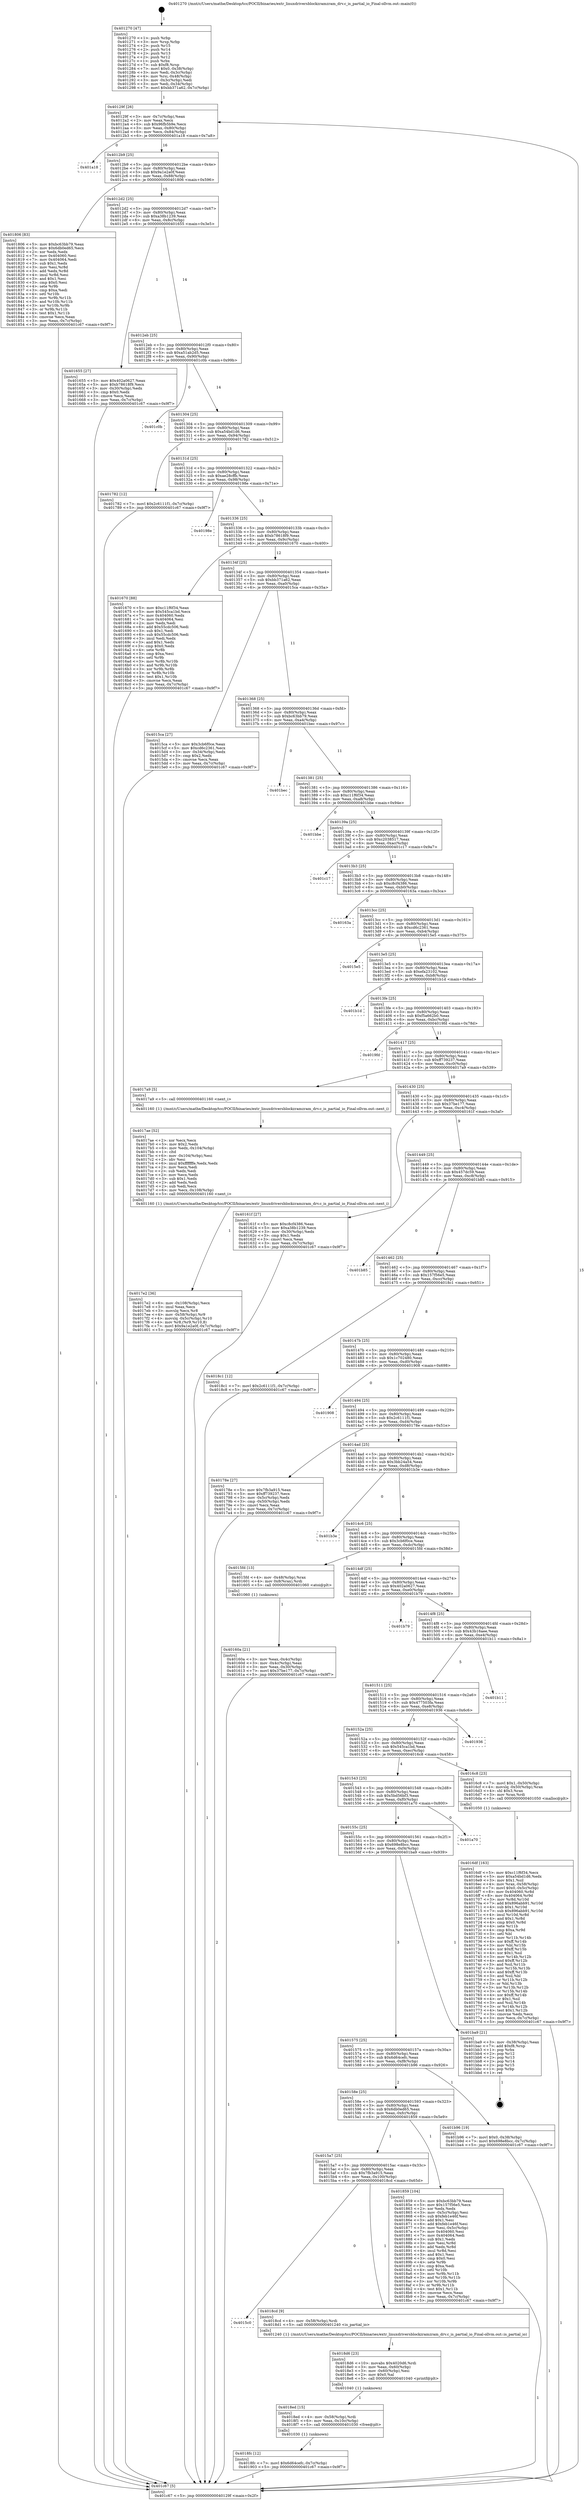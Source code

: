 digraph "0x401270" {
  label = "0x401270 (/mnt/c/Users/mathe/Desktop/tcc/POCII/binaries/extr_linuxdriversblockzramzram_drv.c_is_partial_io_Final-ollvm.out::main(0))"
  labelloc = "t"
  node[shape=record]

  Entry [label="",width=0.3,height=0.3,shape=circle,fillcolor=black,style=filled]
  "0x40129f" [label="{
     0x40129f [26]\l
     | [instrs]\l
     &nbsp;&nbsp;0x40129f \<+3\>: mov -0x7c(%rbp),%eax\l
     &nbsp;&nbsp;0x4012a2 \<+2\>: mov %eax,%ecx\l
     &nbsp;&nbsp;0x4012a4 \<+6\>: sub $0x96fb5b9e,%ecx\l
     &nbsp;&nbsp;0x4012aa \<+3\>: mov %eax,-0x80(%rbp)\l
     &nbsp;&nbsp;0x4012ad \<+6\>: mov %ecx,-0x84(%rbp)\l
     &nbsp;&nbsp;0x4012b3 \<+6\>: je 0000000000401a18 \<main+0x7a8\>\l
  }"]
  "0x401a18" [label="{
     0x401a18\l
  }", style=dashed]
  "0x4012b9" [label="{
     0x4012b9 [25]\l
     | [instrs]\l
     &nbsp;&nbsp;0x4012b9 \<+5\>: jmp 00000000004012be \<main+0x4e\>\l
     &nbsp;&nbsp;0x4012be \<+3\>: mov -0x80(%rbp),%eax\l
     &nbsp;&nbsp;0x4012c1 \<+5\>: sub $0x9a1e2a0f,%eax\l
     &nbsp;&nbsp;0x4012c6 \<+6\>: mov %eax,-0x88(%rbp)\l
     &nbsp;&nbsp;0x4012cc \<+6\>: je 0000000000401806 \<main+0x596\>\l
  }"]
  Exit [label="",width=0.3,height=0.3,shape=circle,fillcolor=black,style=filled,peripheries=2]
  "0x401806" [label="{
     0x401806 [83]\l
     | [instrs]\l
     &nbsp;&nbsp;0x401806 \<+5\>: mov $0xbc63bb79,%eax\l
     &nbsp;&nbsp;0x40180b \<+5\>: mov $0x6db0ed65,%ecx\l
     &nbsp;&nbsp;0x401810 \<+2\>: xor %edx,%edx\l
     &nbsp;&nbsp;0x401812 \<+7\>: mov 0x404060,%esi\l
     &nbsp;&nbsp;0x401819 \<+7\>: mov 0x404064,%edi\l
     &nbsp;&nbsp;0x401820 \<+3\>: sub $0x1,%edx\l
     &nbsp;&nbsp;0x401823 \<+3\>: mov %esi,%r8d\l
     &nbsp;&nbsp;0x401826 \<+3\>: add %edx,%r8d\l
     &nbsp;&nbsp;0x401829 \<+4\>: imul %r8d,%esi\l
     &nbsp;&nbsp;0x40182d \<+3\>: and $0x1,%esi\l
     &nbsp;&nbsp;0x401830 \<+3\>: cmp $0x0,%esi\l
     &nbsp;&nbsp;0x401833 \<+4\>: sete %r9b\l
     &nbsp;&nbsp;0x401837 \<+3\>: cmp $0xa,%edi\l
     &nbsp;&nbsp;0x40183a \<+4\>: setl %r10b\l
     &nbsp;&nbsp;0x40183e \<+3\>: mov %r9b,%r11b\l
     &nbsp;&nbsp;0x401841 \<+3\>: and %r10b,%r11b\l
     &nbsp;&nbsp;0x401844 \<+3\>: xor %r10b,%r9b\l
     &nbsp;&nbsp;0x401847 \<+3\>: or %r9b,%r11b\l
     &nbsp;&nbsp;0x40184a \<+4\>: test $0x1,%r11b\l
     &nbsp;&nbsp;0x40184e \<+3\>: cmovne %ecx,%eax\l
     &nbsp;&nbsp;0x401851 \<+3\>: mov %eax,-0x7c(%rbp)\l
     &nbsp;&nbsp;0x401854 \<+5\>: jmp 0000000000401c67 \<main+0x9f7\>\l
  }"]
  "0x4012d2" [label="{
     0x4012d2 [25]\l
     | [instrs]\l
     &nbsp;&nbsp;0x4012d2 \<+5\>: jmp 00000000004012d7 \<main+0x67\>\l
     &nbsp;&nbsp;0x4012d7 \<+3\>: mov -0x80(%rbp),%eax\l
     &nbsp;&nbsp;0x4012da \<+5\>: sub $0xa38b1239,%eax\l
     &nbsp;&nbsp;0x4012df \<+6\>: mov %eax,-0x8c(%rbp)\l
     &nbsp;&nbsp;0x4012e5 \<+6\>: je 0000000000401655 \<main+0x3e5\>\l
  }"]
  "0x4018fc" [label="{
     0x4018fc [12]\l
     | [instrs]\l
     &nbsp;&nbsp;0x4018fc \<+7\>: movl $0x6d64cefc,-0x7c(%rbp)\l
     &nbsp;&nbsp;0x401903 \<+5\>: jmp 0000000000401c67 \<main+0x9f7\>\l
  }"]
  "0x401655" [label="{
     0x401655 [27]\l
     | [instrs]\l
     &nbsp;&nbsp;0x401655 \<+5\>: mov $0x402a0627,%eax\l
     &nbsp;&nbsp;0x40165a \<+5\>: mov $0xb78618f9,%ecx\l
     &nbsp;&nbsp;0x40165f \<+3\>: mov -0x30(%rbp),%edx\l
     &nbsp;&nbsp;0x401662 \<+3\>: cmp $0x0,%edx\l
     &nbsp;&nbsp;0x401665 \<+3\>: cmove %ecx,%eax\l
     &nbsp;&nbsp;0x401668 \<+3\>: mov %eax,-0x7c(%rbp)\l
     &nbsp;&nbsp;0x40166b \<+5\>: jmp 0000000000401c67 \<main+0x9f7\>\l
  }"]
  "0x4012eb" [label="{
     0x4012eb [25]\l
     | [instrs]\l
     &nbsp;&nbsp;0x4012eb \<+5\>: jmp 00000000004012f0 \<main+0x80\>\l
     &nbsp;&nbsp;0x4012f0 \<+3\>: mov -0x80(%rbp),%eax\l
     &nbsp;&nbsp;0x4012f3 \<+5\>: sub $0xa51ab2d5,%eax\l
     &nbsp;&nbsp;0x4012f8 \<+6\>: mov %eax,-0x90(%rbp)\l
     &nbsp;&nbsp;0x4012fe \<+6\>: je 0000000000401c0b \<main+0x99b\>\l
  }"]
  "0x4018ed" [label="{
     0x4018ed [15]\l
     | [instrs]\l
     &nbsp;&nbsp;0x4018ed \<+4\>: mov -0x58(%rbp),%rdi\l
     &nbsp;&nbsp;0x4018f1 \<+6\>: mov %eax,-0x10c(%rbp)\l
     &nbsp;&nbsp;0x4018f7 \<+5\>: call 0000000000401030 \<free@plt\>\l
     | [calls]\l
     &nbsp;&nbsp;0x401030 \{1\} (unknown)\l
  }"]
  "0x401c0b" [label="{
     0x401c0b\l
  }", style=dashed]
  "0x401304" [label="{
     0x401304 [25]\l
     | [instrs]\l
     &nbsp;&nbsp;0x401304 \<+5\>: jmp 0000000000401309 \<main+0x99\>\l
     &nbsp;&nbsp;0x401309 \<+3\>: mov -0x80(%rbp),%eax\l
     &nbsp;&nbsp;0x40130c \<+5\>: sub $0xa54bd1d6,%eax\l
     &nbsp;&nbsp;0x401311 \<+6\>: mov %eax,-0x94(%rbp)\l
     &nbsp;&nbsp;0x401317 \<+6\>: je 0000000000401782 \<main+0x512\>\l
  }"]
  "0x4018d6" [label="{
     0x4018d6 [23]\l
     | [instrs]\l
     &nbsp;&nbsp;0x4018d6 \<+10\>: movabs $0x4020d6,%rdi\l
     &nbsp;&nbsp;0x4018e0 \<+3\>: mov %eax,-0x60(%rbp)\l
     &nbsp;&nbsp;0x4018e3 \<+3\>: mov -0x60(%rbp),%esi\l
     &nbsp;&nbsp;0x4018e6 \<+2\>: mov $0x0,%al\l
     &nbsp;&nbsp;0x4018e8 \<+5\>: call 0000000000401040 \<printf@plt\>\l
     | [calls]\l
     &nbsp;&nbsp;0x401040 \{1\} (unknown)\l
  }"]
  "0x401782" [label="{
     0x401782 [12]\l
     | [instrs]\l
     &nbsp;&nbsp;0x401782 \<+7\>: movl $0x2c6111f1,-0x7c(%rbp)\l
     &nbsp;&nbsp;0x401789 \<+5\>: jmp 0000000000401c67 \<main+0x9f7\>\l
  }"]
  "0x40131d" [label="{
     0x40131d [25]\l
     | [instrs]\l
     &nbsp;&nbsp;0x40131d \<+5\>: jmp 0000000000401322 \<main+0xb2\>\l
     &nbsp;&nbsp;0x401322 \<+3\>: mov -0x80(%rbp),%eax\l
     &nbsp;&nbsp;0x401325 \<+5\>: sub $0xae28cffb,%eax\l
     &nbsp;&nbsp;0x40132a \<+6\>: mov %eax,-0x98(%rbp)\l
     &nbsp;&nbsp;0x401330 \<+6\>: je 000000000040198e \<main+0x71e\>\l
  }"]
  "0x4015c0" [label="{
     0x4015c0\l
  }", style=dashed]
  "0x40198e" [label="{
     0x40198e\l
  }", style=dashed]
  "0x401336" [label="{
     0x401336 [25]\l
     | [instrs]\l
     &nbsp;&nbsp;0x401336 \<+5\>: jmp 000000000040133b \<main+0xcb\>\l
     &nbsp;&nbsp;0x40133b \<+3\>: mov -0x80(%rbp),%eax\l
     &nbsp;&nbsp;0x40133e \<+5\>: sub $0xb78618f9,%eax\l
     &nbsp;&nbsp;0x401343 \<+6\>: mov %eax,-0x9c(%rbp)\l
     &nbsp;&nbsp;0x401349 \<+6\>: je 0000000000401670 \<main+0x400\>\l
  }"]
  "0x4018cd" [label="{
     0x4018cd [9]\l
     | [instrs]\l
     &nbsp;&nbsp;0x4018cd \<+4\>: mov -0x58(%rbp),%rdi\l
     &nbsp;&nbsp;0x4018d1 \<+5\>: call 0000000000401240 \<is_partial_io\>\l
     | [calls]\l
     &nbsp;&nbsp;0x401240 \{1\} (/mnt/c/Users/mathe/Desktop/tcc/POCII/binaries/extr_linuxdriversblockzramzram_drv.c_is_partial_io_Final-ollvm.out::is_partial_io)\l
  }"]
  "0x401670" [label="{
     0x401670 [88]\l
     | [instrs]\l
     &nbsp;&nbsp;0x401670 \<+5\>: mov $0xc11f6f34,%eax\l
     &nbsp;&nbsp;0x401675 \<+5\>: mov $0x545ca1bd,%ecx\l
     &nbsp;&nbsp;0x40167a \<+7\>: mov 0x404060,%edx\l
     &nbsp;&nbsp;0x401681 \<+7\>: mov 0x404064,%esi\l
     &nbsp;&nbsp;0x401688 \<+2\>: mov %edx,%edi\l
     &nbsp;&nbsp;0x40168a \<+6\>: add $0x55cdc506,%edi\l
     &nbsp;&nbsp;0x401690 \<+3\>: sub $0x1,%edi\l
     &nbsp;&nbsp;0x401693 \<+6\>: sub $0x55cdc506,%edi\l
     &nbsp;&nbsp;0x401699 \<+3\>: imul %edi,%edx\l
     &nbsp;&nbsp;0x40169c \<+3\>: and $0x1,%edx\l
     &nbsp;&nbsp;0x40169f \<+3\>: cmp $0x0,%edx\l
     &nbsp;&nbsp;0x4016a2 \<+4\>: sete %r8b\l
     &nbsp;&nbsp;0x4016a6 \<+3\>: cmp $0xa,%esi\l
     &nbsp;&nbsp;0x4016a9 \<+4\>: setl %r9b\l
     &nbsp;&nbsp;0x4016ad \<+3\>: mov %r8b,%r10b\l
     &nbsp;&nbsp;0x4016b0 \<+3\>: and %r9b,%r10b\l
     &nbsp;&nbsp;0x4016b3 \<+3\>: xor %r9b,%r8b\l
     &nbsp;&nbsp;0x4016b6 \<+3\>: or %r8b,%r10b\l
     &nbsp;&nbsp;0x4016b9 \<+4\>: test $0x1,%r10b\l
     &nbsp;&nbsp;0x4016bd \<+3\>: cmovne %ecx,%eax\l
     &nbsp;&nbsp;0x4016c0 \<+3\>: mov %eax,-0x7c(%rbp)\l
     &nbsp;&nbsp;0x4016c3 \<+5\>: jmp 0000000000401c67 \<main+0x9f7\>\l
  }"]
  "0x40134f" [label="{
     0x40134f [25]\l
     | [instrs]\l
     &nbsp;&nbsp;0x40134f \<+5\>: jmp 0000000000401354 \<main+0xe4\>\l
     &nbsp;&nbsp;0x401354 \<+3\>: mov -0x80(%rbp),%eax\l
     &nbsp;&nbsp;0x401357 \<+5\>: sub $0xbb371a62,%eax\l
     &nbsp;&nbsp;0x40135c \<+6\>: mov %eax,-0xa0(%rbp)\l
     &nbsp;&nbsp;0x401362 \<+6\>: je 00000000004015ca \<main+0x35a\>\l
  }"]
  "0x4015a7" [label="{
     0x4015a7 [25]\l
     | [instrs]\l
     &nbsp;&nbsp;0x4015a7 \<+5\>: jmp 00000000004015ac \<main+0x33c\>\l
     &nbsp;&nbsp;0x4015ac \<+3\>: mov -0x80(%rbp),%eax\l
     &nbsp;&nbsp;0x4015af \<+5\>: sub $0x7fb3a915,%eax\l
     &nbsp;&nbsp;0x4015b4 \<+6\>: mov %eax,-0x100(%rbp)\l
     &nbsp;&nbsp;0x4015ba \<+6\>: je 00000000004018cd \<main+0x65d\>\l
  }"]
  "0x4015ca" [label="{
     0x4015ca [27]\l
     | [instrs]\l
     &nbsp;&nbsp;0x4015ca \<+5\>: mov $0x3cb6f0ce,%eax\l
     &nbsp;&nbsp;0x4015cf \<+5\>: mov $0xcd6c2361,%ecx\l
     &nbsp;&nbsp;0x4015d4 \<+3\>: mov -0x34(%rbp),%edx\l
     &nbsp;&nbsp;0x4015d7 \<+3\>: cmp $0x2,%edx\l
     &nbsp;&nbsp;0x4015da \<+3\>: cmovne %ecx,%eax\l
     &nbsp;&nbsp;0x4015dd \<+3\>: mov %eax,-0x7c(%rbp)\l
     &nbsp;&nbsp;0x4015e0 \<+5\>: jmp 0000000000401c67 \<main+0x9f7\>\l
  }"]
  "0x401368" [label="{
     0x401368 [25]\l
     | [instrs]\l
     &nbsp;&nbsp;0x401368 \<+5\>: jmp 000000000040136d \<main+0xfd\>\l
     &nbsp;&nbsp;0x40136d \<+3\>: mov -0x80(%rbp),%eax\l
     &nbsp;&nbsp;0x401370 \<+5\>: sub $0xbc63bb79,%eax\l
     &nbsp;&nbsp;0x401375 \<+6\>: mov %eax,-0xa4(%rbp)\l
     &nbsp;&nbsp;0x40137b \<+6\>: je 0000000000401bec \<main+0x97c\>\l
  }"]
  "0x401c67" [label="{
     0x401c67 [5]\l
     | [instrs]\l
     &nbsp;&nbsp;0x401c67 \<+5\>: jmp 000000000040129f \<main+0x2f\>\l
  }"]
  "0x401270" [label="{
     0x401270 [47]\l
     | [instrs]\l
     &nbsp;&nbsp;0x401270 \<+1\>: push %rbp\l
     &nbsp;&nbsp;0x401271 \<+3\>: mov %rsp,%rbp\l
     &nbsp;&nbsp;0x401274 \<+2\>: push %r15\l
     &nbsp;&nbsp;0x401276 \<+2\>: push %r14\l
     &nbsp;&nbsp;0x401278 \<+2\>: push %r13\l
     &nbsp;&nbsp;0x40127a \<+2\>: push %r12\l
     &nbsp;&nbsp;0x40127c \<+1\>: push %rbx\l
     &nbsp;&nbsp;0x40127d \<+7\>: sub $0xf8,%rsp\l
     &nbsp;&nbsp;0x401284 \<+7\>: movl $0x0,-0x38(%rbp)\l
     &nbsp;&nbsp;0x40128b \<+3\>: mov %edi,-0x3c(%rbp)\l
     &nbsp;&nbsp;0x40128e \<+4\>: mov %rsi,-0x48(%rbp)\l
     &nbsp;&nbsp;0x401292 \<+3\>: mov -0x3c(%rbp),%edi\l
     &nbsp;&nbsp;0x401295 \<+3\>: mov %edi,-0x34(%rbp)\l
     &nbsp;&nbsp;0x401298 \<+7\>: movl $0xbb371a62,-0x7c(%rbp)\l
  }"]
  "0x401859" [label="{
     0x401859 [104]\l
     | [instrs]\l
     &nbsp;&nbsp;0x401859 \<+5\>: mov $0xbc63bb79,%eax\l
     &nbsp;&nbsp;0x40185e \<+5\>: mov $0x157f56e5,%ecx\l
     &nbsp;&nbsp;0x401863 \<+2\>: xor %edx,%edx\l
     &nbsp;&nbsp;0x401865 \<+3\>: mov -0x5c(%rbp),%esi\l
     &nbsp;&nbsp;0x401868 \<+6\>: sub $0xfeb1e46f,%esi\l
     &nbsp;&nbsp;0x40186e \<+3\>: add $0x1,%esi\l
     &nbsp;&nbsp;0x401871 \<+6\>: add $0xfeb1e46f,%esi\l
     &nbsp;&nbsp;0x401877 \<+3\>: mov %esi,-0x5c(%rbp)\l
     &nbsp;&nbsp;0x40187a \<+7\>: mov 0x404060,%esi\l
     &nbsp;&nbsp;0x401881 \<+7\>: mov 0x404064,%edi\l
     &nbsp;&nbsp;0x401888 \<+3\>: sub $0x1,%edx\l
     &nbsp;&nbsp;0x40188b \<+3\>: mov %esi,%r8d\l
     &nbsp;&nbsp;0x40188e \<+3\>: add %edx,%r8d\l
     &nbsp;&nbsp;0x401891 \<+4\>: imul %r8d,%esi\l
     &nbsp;&nbsp;0x401895 \<+3\>: and $0x1,%esi\l
     &nbsp;&nbsp;0x401898 \<+3\>: cmp $0x0,%esi\l
     &nbsp;&nbsp;0x40189b \<+4\>: sete %r9b\l
     &nbsp;&nbsp;0x40189f \<+3\>: cmp $0xa,%edi\l
     &nbsp;&nbsp;0x4018a2 \<+4\>: setl %r10b\l
     &nbsp;&nbsp;0x4018a6 \<+3\>: mov %r9b,%r11b\l
     &nbsp;&nbsp;0x4018a9 \<+3\>: and %r10b,%r11b\l
     &nbsp;&nbsp;0x4018ac \<+3\>: xor %r10b,%r9b\l
     &nbsp;&nbsp;0x4018af \<+3\>: or %r9b,%r11b\l
     &nbsp;&nbsp;0x4018b2 \<+4\>: test $0x1,%r11b\l
     &nbsp;&nbsp;0x4018b6 \<+3\>: cmovne %ecx,%eax\l
     &nbsp;&nbsp;0x4018b9 \<+3\>: mov %eax,-0x7c(%rbp)\l
     &nbsp;&nbsp;0x4018bc \<+5\>: jmp 0000000000401c67 \<main+0x9f7\>\l
  }"]
  "0x401bec" [label="{
     0x401bec\l
  }", style=dashed]
  "0x401381" [label="{
     0x401381 [25]\l
     | [instrs]\l
     &nbsp;&nbsp;0x401381 \<+5\>: jmp 0000000000401386 \<main+0x116\>\l
     &nbsp;&nbsp;0x401386 \<+3\>: mov -0x80(%rbp),%eax\l
     &nbsp;&nbsp;0x401389 \<+5\>: sub $0xc11f6f34,%eax\l
     &nbsp;&nbsp;0x40138e \<+6\>: mov %eax,-0xa8(%rbp)\l
     &nbsp;&nbsp;0x401394 \<+6\>: je 0000000000401bbe \<main+0x94e\>\l
  }"]
  "0x40158e" [label="{
     0x40158e [25]\l
     | [instrs]\l
     &nbsp;&nbsp;0x40158e \<+5\>: jmp 0000000000401593 \<main+0x323\>\l
     &nbsp;&nbsp;0x401593 \<+3\>: mov -0x80(%rbp),%eax\l
     &nbsp;&nbsp;0x401596 \<+5\>: sub $0x6db0ed65,%eax\l
     &nbsp;&nbsp;0x40159b \<+6\>: mov %eax,-0xfc(%rbp)\l
     &nbsp;&nbsp;0x4015a1 \<+6\>: je 0000000000401859 \<main+0x5e9\>\l
  }"]
  "0x401bbe" [label="{
     0x401bbe\l
  }", style=dashed]
  "0x40139a" [label="{
     0x40139a [25]\l
     | [instrs]\l
     &nbsp;&nbsp;0x40139a \<+5\>: jmp 000000000040139f \<main+0x12f\>\l
     &nbsp;&nbsp;0x40139f \<+3\>: mov -0x80(%rbp),%eax\l
     &nbsp;&nbsp;0x4013a2 \<+5\>: sub $0xc2038517,%eax\l
     &nbsp;&nbsp;0x4013a7 \<+6\>: mov %eax,-0xac(%rbp)\l
     &nbsp;&nbsp;0x4013ad \<+6\>: je 0000000000401c17 \<main+0x9a7\>\l
  }"]
  "0x401b96" [label="{
     0x401b96 [19]\l
     | [instrs]\l
     &nbsp;&nbsp;0x401b96 \<+7\>: movl $0x0,-0x38(%rbp)\l
     &nbsp;&nbsp;0x401b9d \<+7\>: movl $0x698e8bcc,-0x7c(%rbp)\l
     &nbsp;&nbsp;0x401ba4 \<+5\>: jmp 0000000000401c67 \<main+0x9f7\>\l
  }"]
  "0x401c17" [label="{
     0x401c17\l
  }", style=dashed]
  "0x4013b3" [label="{
     0x4013b3 [25]\l
     | [instrs]\l
     &nbsp;&nbsp;0x4013b3 \<+5\>: jmp 00000000004013b8 \<main+0x148\>\l
     &nbsp;&nbsp;0x4013b8 \<+3\>: mov -0x80(%rbp),%eax\l
     &nbsp;&nbsp;0x4013bb \<+5\>: sub $0xc8cf4386,%eax\l
     &nbsp;&nbsp;0x4013c0 \<+6\>: mov %eax,-0xb0(%rbp)\l
     &nbsp;&nbsp;0x4013c6 \<+6\>: je 000000000040163a \<main+0x3ca\>\l
  }"]
  "0x401575" [label="{
     0x401575 [25]\l
     | [instrs]\l
     &nbsp;&nbsp;0x401575 \<+5\>: jmp 000000000040157a \<main+0x30a\>\l
     &nbsp;&nbsp;0x40157a \<+3\>: mov -0x80(%rbp),%eax\l
     &nbsp;&nbsp;0x40157d \<+5\>: sub $0x6d64cefc,%eax\l
     &nbsp;&nbsp;0x401582 \<+6\>: mov %eax,-0xf8(%rbp)\l
     &nbsp;&nbsp;0x401588 \<+6\>: je 0000000000401b96 \<main+0x926\>\l
  }"]
  "0x40163a" [label="{
     0x40163a\l
  }", style=dashed]
  "0x4013cc" [label="{
     0x4013cc [25]\l
     | [instrs]\l
     &nbsp;&nbsp;0x4013cc \<+5\>: jmp 00000000004013d1 \<main+0x161\>\l
     &nbsp;&nbsp;0x4013d1 \<+3\>: mov -0x80(%rbp),%eax\l
     &nbsp;&nbsp;0x4013d4 \<+5\>: sub $0xcd6c2361,%eax\l
     &nbsp;&nbsp;0x4013d9 \<+6\>: mov %eax,-0xb4(%rbp)\l
     &nbsp;&nbsp;0x4013df \<+6\>: je 00000000004015e5 \<main+0x375\>\l
  }"]
  "0x401ba9" [label="{
     0x401ba9 [21]\l
     | [instrs]\l
     &nbsp;&nbsp;0x401ba9 \<+3\>: mov -0x38(%rbp),%eax\l
     &nbsp;&nbsp;0x401bac \<+7\>: add $0xf8,%rsp\l
     &nbsp;&nbsp;0x401bb3 \<+1\>: pop %rbx\l
     &nbsp;&nbsp;0x401bb4 \<+2\>: pop %r12\l
     &nbsp;&nbsp;0x401bb6 \<+2\>: pop %r13\l
     &nbsp;&nbsp;0x401bb8 \<+2\>: pop %r14\l
     &nbsp;&nbsp;0x401bba \<+2\>: pop %r15\l
     &nbsp;&nbsp;0x401bbc \<+1\>: pop %rbp\l
     &nbsp;&nbsp;0x401bbd \<+1\>: ret\l
  }"]
  "0x4015e5" [label="{
     0x4015e5\l
  }", style=dashed]
  "0x4013e5" [label="{
     0x4013e5 [25]\l
     | [instrs]\l
     &nbsp;&nbsp;0x4013e5 \<+5\>: jmp 00000000004013ea \<main+0x17a\>\l
     &nbsp;&nbsp;0x4013ea \<+3\>: mov -0x80(%rbp),%eax\l
     &nbsp;&nbsp;0x4013ed \<+5\>: sub $0xefa23102,%eax\l
     &nbsp;&nbsp;0x4013f2 \<+6\>: mov %eax,-0xb8(%rbp)\l
     &nbsp;&nbsp;0x4013f8 \<+6\>: je 0000000000401b1d \<main+0x8ad\>\l
  }"]
  "0x40155c" [label="{
     0x40155c [25]\l
     | [instrs]\l
     &nbsp;&nbsp;0x40155c \<+5\>: jmp 0000000000401561 \<main+0x2f1\>\l
     &nbsp;&nbsp;0x401561 \<+3\>: mov -0x80(%rbp),%eax\l
     &nbsp;&nbsp;0x401564 \<+5\>: sub $0x698e8bcc,%eax\l
     &nbsp;&nbsp;0x401569 \<+6\>: mov %eax,-0xf4(%rbp)\l
     &nbsp;&nbsp;0x40156f \<+6\>: je 0000000000401ba9 \<main+0x939\>\l
  }"]
  "0x401b1d" [label="{
     0x401b1d\l
  }", style=dashed]
  "0x4013fe" [label="{
     0x4013fe [25]\l
     | [instrs]\l
     &nbsp;&nbsp;0x4013fe \<+5\>: jmp 0000000000401403 \<main+0x193\>\l
     &nbsp;&nbsp;0x401403 \<+3\>: mov -0x80(%rbp),%eax\l
     &nbsp;&nbsp;0x401406 \<+5\>: sub $0xf5a662b0,%eax\l
     &nbsp;&nbsp;0x40140b \<+6\>: mov %eax,-0xbc(%rbp)\l
     &nbsp;&nbsp;0x401411 \<+6\>: je 00000000004019fd \<main+0x78d\>\l
  }"]
  "0x401a70" [label="{
     0x401a70\l
  }", style=dashed]
  "0x4019fd" [label="{
     0x4019fd\l
  }", style=dashed]
  "0x401417" [label="{
     0x401417 [25]\l
     | [instrs]\l
     &nbsp;&nbsp;0x401417 \<+5\>: jmp 000000000040141c \<main+0x1ac\>\l
     &nbsp;&nbsp;0x40141c \<+3\>: mov -0x80(%rbp),%eax\l
     &nbsp;&nbsp;0x40141f \<+5\>: sub $0xff739237,%eax\l
     &nbsp;&nbsp;0x401424 \<+6\>: mov %eax,-0xc0(%rbp)\l
     &nbsp;&nbsp;0x40142a \<+6\>: je 00000000004017a9 \<main+0x539\>\l
  }"]
  "0x4017e2" [label="{
     0x4017e2 [36]\l
     | [instrs]\l
     &nbsp;&nbsp;0x4017e2 \<+6\>: mov -0x108(%rbp),%ecx\l
     &nbsp;&nbsp;0x4017e8 \<+3\>: imul %eax,%ecx\l
     &nbsp;&nbsp;0x4017eb \<+3\>: movslq %ecx,%r8\l
     &nbsp;&nbsp;0x4017ee \<+4\>: mov -0x58(%rbp),%r9\l
     &nbsp;&nbsp;0x4017f2 \<+4\>: movslq -0x5c(%rbp),%r10\l
     &nbsp;&nbsp;0x4017f6 \<+4\>: mov %r8,(%r9,%r10,8)\l
     &nbsp;&nbsp;0x4017fa \<+7\>: movl $0x9a1e2a0f,-0x7c(%rbp)\l
     &nbsp;&nbsp;0x401801 \<+5\>: jmp 0000000000401c67 \<main+0x9f7\>\l
  }"]
  "0x4017a9" [label="{
     0x4017a9 [5]\l
     | [instrs]\l
     &nbsp;&nbsp;0x4017a9 \<+5\>: call 0000000000401160 \<next_i\>\l
     | [calls]\l
     &nbsp;&nbsp;0x401160 \{1\} (/mnt/c/Users/mathe/Desktop/tcc/POCII/binaries/extr_linuxdriversblockzramzram_drv.c_is_partial_io_Final-ollvm.out::next_i)\l
  }"]
  "0x401430" [label="{
     0x401430 [25]\l
     | [instrs]\l
     &nbsp;&nbsp;0x401430 \<+5\>: jmp 0000000000401435 \<main+0x1c5\>\l
     &nbsp;&nbsp;0x401435 \<+3\>: mov -0x80(%rbp),%eax\l
     &nbsp;&nbsp;0x401438 \<+5\>: sub $0x37be177,%eax\l
     &nbsp;&nbsp;0x40143d \<+6\>: mov %eax,-0xc4(%rbp)\l
     &nbsp;&nbsp;0x401443 \<+6\>: je 000000000040161f \<main+0x3af\>\l
  }"]
  "0x4017ae" [label="{
     0x4017ae [52]\l
     | [instrs]\l
     &nbsp;&nbsp;0x4017ae \<+2\>: xor %ecx,%ecx\l
     &nbsp;&nbsp;0x4017b0 \<+5\>: mov $0x2,%edx\l
     &nbsp;&nbsp;0x4017b5 \<+6\>: mov %edx,-0x104(%rbp)\l
     &nbsp;&nbsp;0x4017bb \<+1\>: cltd\l
     &nbsp;&nbsp;0x4017bc \<+6\>: mov -0x104(%rbp),%esi\l
     &nbsp;&nbsp;0x4017c2 \<+2\>: idiv %esi\l
     &nbsp;&nbsp;0x4017c4 \<+6\>: imul $0xfffffffe,%edx,%edx\l
     &nbsp;&nbsp;0x4017ca \<+2\>: mov %ecx,%edi\l
     &nbsp;&nbsp;0x4017cc \<+2\>: sub %edx,%edi\l
     &nbsp;&nbsp;0x4017ce \<+2\>: mov %ecx,%edx\l
     &nbsp;&nbsp;0x4017d0 \<+3\>: sub $0x1,%edx\l
     &nbsp;&nbsp;0x4017d3 \<+2\>: add %edx,%edi\l
     &nbsp;&nbsp;0x4017d5 \<+2\>: sub %edi,%ecx\l
     &nbsp;&nbsp;0x4017d7 \<+6\>: mov %ecx,-0x108(%rbp)\l
     &nbsp;&nbsp;0x4017dd \<+5\>: call 0000000000401160 \<next_i\>\l
     | [calls]\l
     &nbsp;&nbsp;0x401160 \{1\} (/mnt/c/Users/mathe/Desktop/tcc/POCII/binaries/extr_linuxdriversblockzramzram_drv.c_is_partial_io_Final-ollvm.out::next_i)\l
  }"]
  "0x40161f" [label="{
     0x40161f [27]\l
     | [instrs]\l
     &nbsp;&nbsp;0x40161f \<+5\>: mov $0xc8cf4386,%eax\l
     &nbsp;&nbsp;0x401624 \<+5\>: mov $0xa38b1239,%ecx\l
     &nbsp;&nbsp;0x401629 \<+3\>: mov -0x30(%rbp),%edx\l
     &nbsp;&nbsp;0x40162c \<+3\>: cmp $0x1,%edx\l
     &nbsp;&nbsp;0x40162f \<+3\>: cmovl %ecx,%eax\l
     &nbsp;&nbsp;0x401632 \<+3\>: mov %eax,-0x7c(%rbp)\l
     &nbsp;&nbsp;0x401635 \<+5\>: jmp 0000000000401c67 \<main+0x9f7\>\l
  }"]
  "0x401449" [label="{
     0x401449 [25]\l
     | [instrs]\l
     &nbsp;&nbsp;0x401449 \<+5\>: jmp 000000000040144e \<main+0x1de\>\l
     &nbsp;&nbsp;0x40144e \<+3\>: mov -0x80(%rbp),%eax\l
     &nbsp;&nbsp;0x401451 \<+5\>: sub $0x457dc59,%eax\l
     &nbsp;&nbsp;0x401456 \<+6\>: mov %eax,-0xc8(%rbp)\l
     &nbsp;&nbsp;0x40145c \<+6\>: je 0000000000401b85 \<main+0x915\>\l
  }"]
  "0x4016df" [label="{
     0x4016df [163]\l
     | [instrs]\l
     &nbsp;&nbsp;0x4016df \<+5\>: mov $0xc11f6f34,%ecx\l
     &nbsp;&nbsp;0x4016e4 \<+5\>: mov $0xa54bd1d6,%edx\l
     &nbsp;&nbsp;0x4016e9 \<+3\>: mov $0x1,%sil\l
     &nbsp;&nbsp;0x4016ec \<+4\>: mov %rax,-0x58(%rbp)\l
     &nbsp;&nbsp;0x4016f0 \<+7\>: movl $0x0,-0x5c(%rbp)\l
     &nbsp;&nbsp;0x4016f7 \<+8\>: mov 0x404060,%r8d\l
     &nbsp;&nbsp;0x4016ff \<+8\>: mov 0x404064,%r9d\l
     &nbsp;&nbsp;0x401707 \<+3\>: mov %r8d,%r10d\l
     &nbsp;&nbsp;0x40170a \<+7\>: add $0x896abb91,%r10d\l
     &nbsp;&nbsp;0x401711 \<+4\>: sub $0x1,%r10d\l
     &nbsp;&nbsp;0x401715 \<+7\>: sub $0x896abb91,%r10d\l
     &nbsp;&nbsp;0x40171c \<+4\>: imul %r10d,%r8d\l
     &nbsp;&nbsp;0x401720 \<+4\>: and $0x1,%r8d\l
     &nbsp;&nbsp;0x401724 \<+4\>: cmp $0x0,%r8d\l
     &nbsp;&nbsp;0x401728 \<+4\>: sete %r11b\l
     &nbsp;&nbsp;0x40172c \<+4\>: cmp $0xa,%r9d\l
     &nbsp;&nbsp;0x401730 \<+3\>: setl %bl\l
     &nbsp;&nbsp;0x401733 \<+3\>: mov %r11b,%r14b\l
     &nbsp;&nbsp;0x401736 \<+4\>: xor $0xff,%r14b\l
     &nbsp;&nbsp;0x40173a \<+3\>: mov %bl,%r15b\l
     &nbsp;&nbsp;0x40173d \<+4\>: xor $0xff,%r15b\l
     &nbsp;&nbsp;0x401741 \<+4\>: xor $0x1,%sil\l
     &nbsp;&nbsp;0x401745 \<+3\>: mov %r14b,%r12b\l
     &nbsp;&nbsp;0x401748 \<+4\>: and $0xff,%r12b\l
     &nbsp;&nbsp;0x40174c \<+3\>: and %sil,%r11b\l
     &nbsp;&nbsp;0x40174f \<+3\>: mov %r15b,%r13b\l
     &nbsp;&nbsp;0x401752 \<+4\>: and $0xff,%r13b\l
     &nbsp;&nbsp;0x401756 \<+3\>: and %sil,%bl\l
     &nbsp;&nbsp;0x401759 \<+3\>: or %r11b,%r12b\l
     &nbsp;&nbsp;0x40175c \<+3\>: or %bl,%r13b\l
     &nbsp;&nbsp;0x40175f \<+3\>: xor %r13b,%r12b\l
     &nbsp;&nbsp;0x401762 \<+3\>: or %r15b,%r14b\l
     &nbsp;&nbsp;0x401765 \<+4\>: xor $0xff,%r14b\l
     &nbsp;&nbsp;0x401769 \<+4\>: or $0x1,%sil\l
     &nbsp;&nbsp;0x40176d \<+3\>: and %sil,%r14b\l
     &nbsp;&nbsp;0x401770 \<+3\>: or %r14b,%r12b\l
     &nbsp;&nbsp;0x401773 \<+4\>: test $0x1,%r12b\l
     &nbsp;&nbsp;0x401777 \<+3\>: cmovne %edx,%ecx\l
     &nbsp;&nbsp;0x40177a \<+3\>: mov %ecx,-0x7c(%rbp)\l
     &nbsp;&nbsp;0x40177d \<+5\>: jmp 0000000000401c67 \<main+0x9f7\>\l
  }"]
  "0x401b85" [label="{
     0x401b85\l
  }", style=dashed]
  "0x401462" [label="{
     0x401462 [25]\l
     | [instrs]\l
     &nbsp;&nbsp;0x401462 \<+5\>: jmp 0000000000401467 \<main+0x1f7\>\l
     &nbsp;&nbsp;0x401467 \<+3\>: mov -0x80(%rbp),%eax\l
     &nbsp;&nbsp;0x40146a \<+5\>: sub $0x157f56e5,%eax\l
     &nbsp;&nbsp;0x40146f \<+6\>: mov %eax,-0xcc(%rbp)\l
     &nbsp;&nbsp;0x401475 \<+6\>: je 00000000004018c1 \<main+0x651\>\l
  }"]
  "0x401543" [label="{
     0x401543 [25]\l
     | [instrs]\l
     &nbsp;&nbsp;0x401543 \<+5\>: jmp 0000000000401548 \<main+0x2d8\>\l
     &nbsp;&nbsp;0x401548 \<+3\>: mov -0x80(%rbp),%eax\l
     &nbsp;&nbsp;0x40154b \<+5\>: sub $0x5bd56bf3,%eax\l
     &nbsp;&nbsp;0x401550 \<+6\>: mov %eax,-0xf0(%rbp)\l
     &nbsp;&nbsp;0x401556 \<+6\>: je 0000000000401a70 \<main+0x800\>\l
  }"]
  "0x4018c1" [label="{
     0x4018c1 [12]\l
     | [instrs]\l
     &nbsp;&nbsp;0x4018c1 \<+7\>: movl $0x2c6111f1,-0x7c(%rbp)\l
     &nbsp;&nbsp;0x4018c8 \<+5\>: jmp 0000000000401c67 \<main+0x9f7\>\l
  }"]
  "0x40147b" [label="{
     0x40147b [25]\l
     | [instrs]\l
     &nbsp;&nbsp;0x40147b \<+5\>: jmp 0000000000401480 \<main+0x210\>\l
     &nbsp;&nbsp;0x401480 \<+3\>: mov -0x80(%rbp),%eax\l
     &nbsp;&nbsp;0x401483 \<+5\>: sub $0x1c702480,%eax\l
     &nbsp;&nbsp;0x401488 \<+6\>: mov %eax,-0xd0(%rbp)\l
     &nbsp;&nbsp;0x40148e \<+6\>: je 0000000000401908 \<main+0x698\>\l
  }"]
  "0x4016c8" [label="{
     0x4016c8 [23]\l
     | [instrs]\l
     &nbsp;&nbsp;0x4016c8 \<+7\>: movl $0x1,-0x50(%rbp)\l
     &nbsp;&nbsp;0x4016cf \<+4\>: movslq -0x50(%rbp),%rax\l
     &nbsp;&nbsp;0x4016d3 \<+4\>: shl $0x3,%rax\l
     &nbsp;&nbsp;0x4016d7 \<+3\>: mov %rax,%rdi\l
     &nbsp;&nbsp;0x4016da \<+5\>: call 0000000000401050 \<malloc@plt\>\l
     | [calls]\l
     &nbsp;&nbsp;0x401050 \{1\} (unknown)\l
  }"]
  "0x401908" [label="{
     0x401908\l
  }", style=dashed]
  "0x401494" [label="{
     0x401494 [25]\l
     | [instrs]\l
     &nbsp;&nbsp;0x401494 \<+5\>: jmp 0000000000401499 \<main+0x229\>\l
     &nbsp;&nbsp;0x401499 \<+3\>: mov -0x80(%rbp),%eax\l
     &nbsp;&nbsp;0x40149c \<+5\>: sub $0x2c6111f1,%eax\l
     &nbsp;&nbsp;0x4014a1 \<+6\>: mov %eax,-0xd4(%rbp)\l
     &nbsp;&nbsp;0x4014a7 \<+6\>: je 000000000040178e \<main+0x51e\>\l
  }"]
  "0x40152a" [label="{
     0x40152a [25]\l
     | [instrs]\l
     &nbsp;&nbsp;0x40152a \<+5\>: jmp 000000000040152f \<main+0x2bf\>\l
     &nbsp;&nbsp;0x40152f \<+3\>: mov -0x80(%rbp),%eax\l
     &nbsp;&nbsp;0x401532 \<+5\>: sub $0x545ca1bd,%eax\l
     &nbsp;&nbsp;0x401537 \<+6\>: mov %eax,-0xec(%rbp)\l
     &nbsp;&nbsp;0x40153d \<+6\>: je 00000000004016c8 \<main+0x458\>\l
  }"]
  "0x40178e" [label="{
     0x40178e [27]\l
     | [instrs]\l
     &nbsp;&nbsp;0x40178e \<+5\>: mov $0x7fb3a915,%eax\l
     &nbsp;&nbsp;0x401793 \<+5\>: mov $0xff739237,%ecx\l
     &nbsp;&nbsp;0x401798 \<+3\>: mov -0x5c(%rbp),%edx\l
     &nbsp;&nbsp;0x40179b \<+3\>: cmp -0x50(%rbp),%edx\l
     &nbsp;&nbsp;0x40179e \<+3\>: cmovl %ecx,%eax\l
     &nbsp;&nbsp;0x4017a1 \<+3\>: mov %eax,-0x7c(%rbp)\l
     &nbsp;&nbsp;0x4017a4 \<+5\>: jmp 0000000000401c67 \<main+0x9f7\>\l
  }"]
  "0x4014ad" [label="{
     0x4014ad [25]\l
     | [instrs]\l
     &nbsp;&nbsp;0x4014ad \<+5\>: jmp 00000000004014b2 \<main+0x242\>\l
     &nbsp;&nbsp;0x4014b2 \<+3\>: mov -0x80(%rbp),%eax\l
     &nbsp;&nbsp;0x4014b5 \<+5\>: sub $0x3bb24a54,%eax\l
     &nbsp;&nbsp;0x4014ba \<+6\>: mov %eax,-0xd8(%rbp)\l
     &nbsp;&nbsp;0x4014c0 \<+6\>: je 0000000000401b3e \<main+0x8ce\>\l
  }"]
  "0x401936" [label="{
     0x401936\l
  }", style=dashed]
  "0x401b3e" [label="{
     0x401b3e\l
  }", style=dashed]
  "0x4014c6" [label="{
     0x4014c6 [25]\l
     | [instrs]\l
     &nbsp;&nbsp;0x4014c6 \<+5\>: jmp 00000000004014cb \<main+0x25b\>\l
     &nbsp;&nbsp;0x4014cb \<+3\>: mov -0x80(%rbp),%eax\l
     &nbsp;&nbsp;0x4014ce \<+5\>: sub $0x3cb6f0ce,%eax\l
     &nbsp;&nbsp;0x4014d3 \<+6\>: mov %eax,-0xdc(%rbp)\l
     &nbsp;&nbsp;0x4014d9 \<+6\>: je 00000000004015fd \<main+0x38d\>\l
  }"]
  "0x401511" [label="{
     0x401511 [25]\l
     | [instrs]\l
     &nbsp;&nbsp;0x401511 \<+5\>: jmp 0000000000401516 \<main+0x2a6\>\l
     &nbsp;&nbsp;0x401516 \<+3\>: mov -0x80(%rbp),%eax\l
     &nbsp;&nbsp;0x401519 \<+5\>: sub $0x477503fa,%eax\l
     &nbsp;&nbsp;0x40151e \<+6\>: mov %eax,-0xe8(%rbp)\l
     &nbsp;&nbsp;0x401524 \<+6\>: je 0000000000401936 \<main+0x6c6\>\l
  }"]
  "0x4015fd" [label="{
     0x4015fd [13]\l
     | [instrs]\l
     &nbsp;&nbsp;0x4015fd \<+4\>: mov -0x48(%rbp),%rax\l
     &nbsp;&nbsp;0x401601 \<+4\>: mov 0x8(%rax),%rdi\l
     &nbsp;&nbsp;0x401605 \<+5\>: call 0000000000401060 \<atoi@plt\>\l
     | [calls]\l
     &nbsp;&nbsp;0x401060 \{1\} (unknown)\l
  }"]
  "0x4014df" [label="{
     0x4014df [25]\l
     | [instrs]\l
     &nbsp;&nbsp;0x4014df \<+5\>: jmp 00000000004014e4 \<main+0x274\>\l
     &nbsp;&nbsp;0x4014e4 \<+3\>: mov -0x80(%rbp),%eax\l
     &nbsp;&nbsp;0x4014e7 \<+5\>: sub $0x402a0627,%eax\l
     &nbsp;&nbsp;0x4014ec \<+6\>: mov %eax,-0xe0(%rbp)\l
     &nbsp;&nbsp;0x4014f2 \<+6\>: je 0000000000401b79 \<main+0x909\>\l
  }"]
  "0x40160a" [label="{
     0x40160a [21]\l
     | [instrs]\l
     &nbsp;&nbsp;0x40160a \<+3\>: mov %eax,-0x4c(%rbp)\l
     &nbsp;&nbsp;0x40160d \<+3\>: mov -0x4c(%rbp),%eax\l
     &nbsp;&nbsp;0x401610 \<+3\>: mov %eax,-0x30(%rbp)\l
     &nbsp;&nbsp;0x401613 \<+7\>: movl $0x37be177,-0x7c(%rbp)\l
     &nbsp;&nbsp;0x40161a \<+5\>: jmp 0000000000401c67 \<main+0x9f7\>\l
  }"]
  "0x401b11" [label="{
     0x401b11\l
  }", style=dashed]
  "0x401b79" [label="{
     0x401b79\l
  }", style=dashed]
  "0x4014f8" [label="{
     0x4014f8 [25]\l
     | [instrs]\l
     &nbsp;&nbsp;0x4014f8 \<+5\>: jmp 00000000004014fd \<main+0x28d\>\l
     &nbsp;&nbsp;0x4014fd \<+3\>: mov -0x80(%rbp),%eax\l
     &nbsp;&nbsp;0x401500 \<+5\>: sub $0x43b16aee,%eax\l
     &nbsp;&nbsp;0x401505 \<+6\>: mov %eax,-0xe4(%rbp)\l
     &nbsp;&nbsp;0x40150b \<+6\>: je 0000000000401b11 \<main+0x8a1\>\l
  }"]
  Entry -> "0x401270" [label=" 1"]
  "0x40129f" -> "0x401a18" [label=" 0"]
  "0x40129f" -> "0x4012b9" [label=" 16"]
  "0x401ba9" -> Exit [label=" 1"]
  "0x4012b9" -> "0x401806" [label=" 1"]
  "0x4012b9" -> "0x4012d2" [label=" 15"]
  "0x401b96" -> "0x401c67" [label=" 1"]
  "0x4012d2" -> "0x401655" [label=" 1"]
  "0x4012d2" -> "0x4012eb" [label=" 14"]
  "0x4018fc" -> "0x401c67" [label=" 1"]
  "0x4012eb" -> "0x401c0b" [label=" 0"]
  "0x4012eb" -> "0x401304" [label=" 14"]
  "0x4018ed" -> "0x4018fc" [label=" 1"]
  "0x401304" -> "0x401782" [label=" 1"]
  "0x401304" -> "0x40131d" [label=" 13"]
  "0x4018d6" -> "0x4018ed" [label=" 1"]
  "0x40131d" -> "0x40198e" [label=" 0"]
  "0x40131d" -> "0x401336" [label=" 13"]
  "0x4018cd" -> "0x4018d6" [label=" 1"]
  "0x401336" -> "0x401670" [label=" 1"]
  "0x401336" -> "0x40134f" [label=" 12"]
  "0x4015a7" -> "0x4015c0" [label=" 0"]
  "0x40134f" -> "0x4015ca" [label=" 1"]
  "0x40134f" -> "0x401368" [label=" 11"]
  "0x4015ca" -> "0x401c67" [label=" 1"]
  "0x401270" -> "0x40129f" [label=" 1"]
  "0x401c67" -> "0x40129f" [label=" 15"]
  "0x4015a7" -> "0x4018cd" [label=" 1"]
  "0x401368" -> "0x401bec" [label=" 0"]
  "0x401368" -> "0x401381" [label=" 11"]
  "0x4018c1" -> "0x401c67" [label=" 1"]
  "0x401381" -> "0x401bbe" [label=" 0"]
  "0x401381" -> "0x40139a" [label=" 11"]
  "0x40158e" -> "0x4015a7" [label=" 1"]
  "0x40139a" -> "0x401c17" [label=" 0"]
  "0x40139a" -> "0x4013b3" [label=" 11"]
  "0x40158e" -> "0x401859" [label=" 1"]
  "0x4013b3" -> "0x40163a" [label=" 0"]
  "0x4013b3" -> "0x4013cc" [label=" 11"]
  "0x401575" -> "0x40158e" [label=" 2"]
  "0x4013cc" -> "0x4015e5" [label=" 0"]
  "0x4013cc" -> "0x4013e5" [label=" 11"]
  "0x401575" -> "0x401b96" [label=" 1"]
  "0x4013e5" -> "0x401b1d" [label=" 0"]
  "0x4013e5" -> "0x4013fe" [label=" 11"]
  "0x40155c" -> "0x401575" [label=" 3"]
  "0x4013fe" -> "0x4019fd" [label=" 0"]
  "0x4013fe" -> "0x401417" [label=" 11"]
  "0x40155c" -> "0x401ba9" [label=" 1"]
  "0x401417" -> "0x4017a9" [label=" 1"]
  "0x401417" -> "0x401430" [label=" 10"]
  "0x401543" -> "0x40155c" [label=" 4"]
  "0x401430" -> "0x40161f" [label=" 1"]
  "0x401430" -> "0x401449" [label=" 9"]
  "0x401543" -> "0x401a70" [label=" 0"]
  "0x401449" -> "0x401b85" [label=" 0"]
  "0x401449" -> "0x401462" [label=" 9"]
  "0x401859" -> "0x401c67" [label=" 1"]
  "0x401462" -> "0x4018c1" [label=" 1"]
  "0x401462" -> "0x40147b" [label=" 8"]
  "0x401806" -> "0x401c67" [label=" 1"]
  "0x40147b" -> "0x401908" [label=" 0"]
  "0x40147b" -> "0x401494" [label=" 8"]
  "0x4017e2" -> "0x401c67" [label=" 1"]
  "0x401494" -> "0x40178e" [label=" 2"]
  "0x401494" -> "0x4014ad" [label=" 6"]
  "0x4017a9" -> "0x4017ae" [label=" 1"]
  "0x4014ad" -> "0x401b3e" [label=" 0"]
  "0x4014ad" -> "0x4014c6" [label=" 6"]
  "0x40178e" -> "0x401c67" [label=" 2"]
  "0x4014c6" -> "0x4015fd" [label=" 1"]
  "0x4014c6" -> "0x4014df" [label=" 5"]
  "0x4015fd" -> "0x40160a" [label=" 1"]
  "0x40160a" -> "0x401c67" [label=" 1"]
  "0x40161f" -> "0x401c67" [label=" 1"]
  "0x401655" -> "0x401c67" [label=" 1"]
  "0x401670" -> "0x401c67" [label=" 1"]
  "0x4016df" -> "0x401c67" [label=" 1"]
  "0x4014df" -> "0x401b79" [label=" 0"]
  "0x4014df" -> "0x4014f8" [label=" 5"]
  "0x4016c8" -> "0x4016df" [label=" 1"]
  "0x4014f8" -> "0x401b11" [label=" 0"]
  "0x4014f8" -> "0x401511" [label=" 5"]
  "0x401782" -> "0x401c67" [label=" 1"]
  "0x401511" -> "0x401936" [label=" 0"]
  "0x401511" -> "0x40152a" [label=" 5"]
  "0x4017ae" -> "0x4017e2" [label=" 1"]
  "0x40152a" -> "0x4016c8" [label=" 1"]
  "0x40152a" -> "0x401543" [label=" 4"]
}
